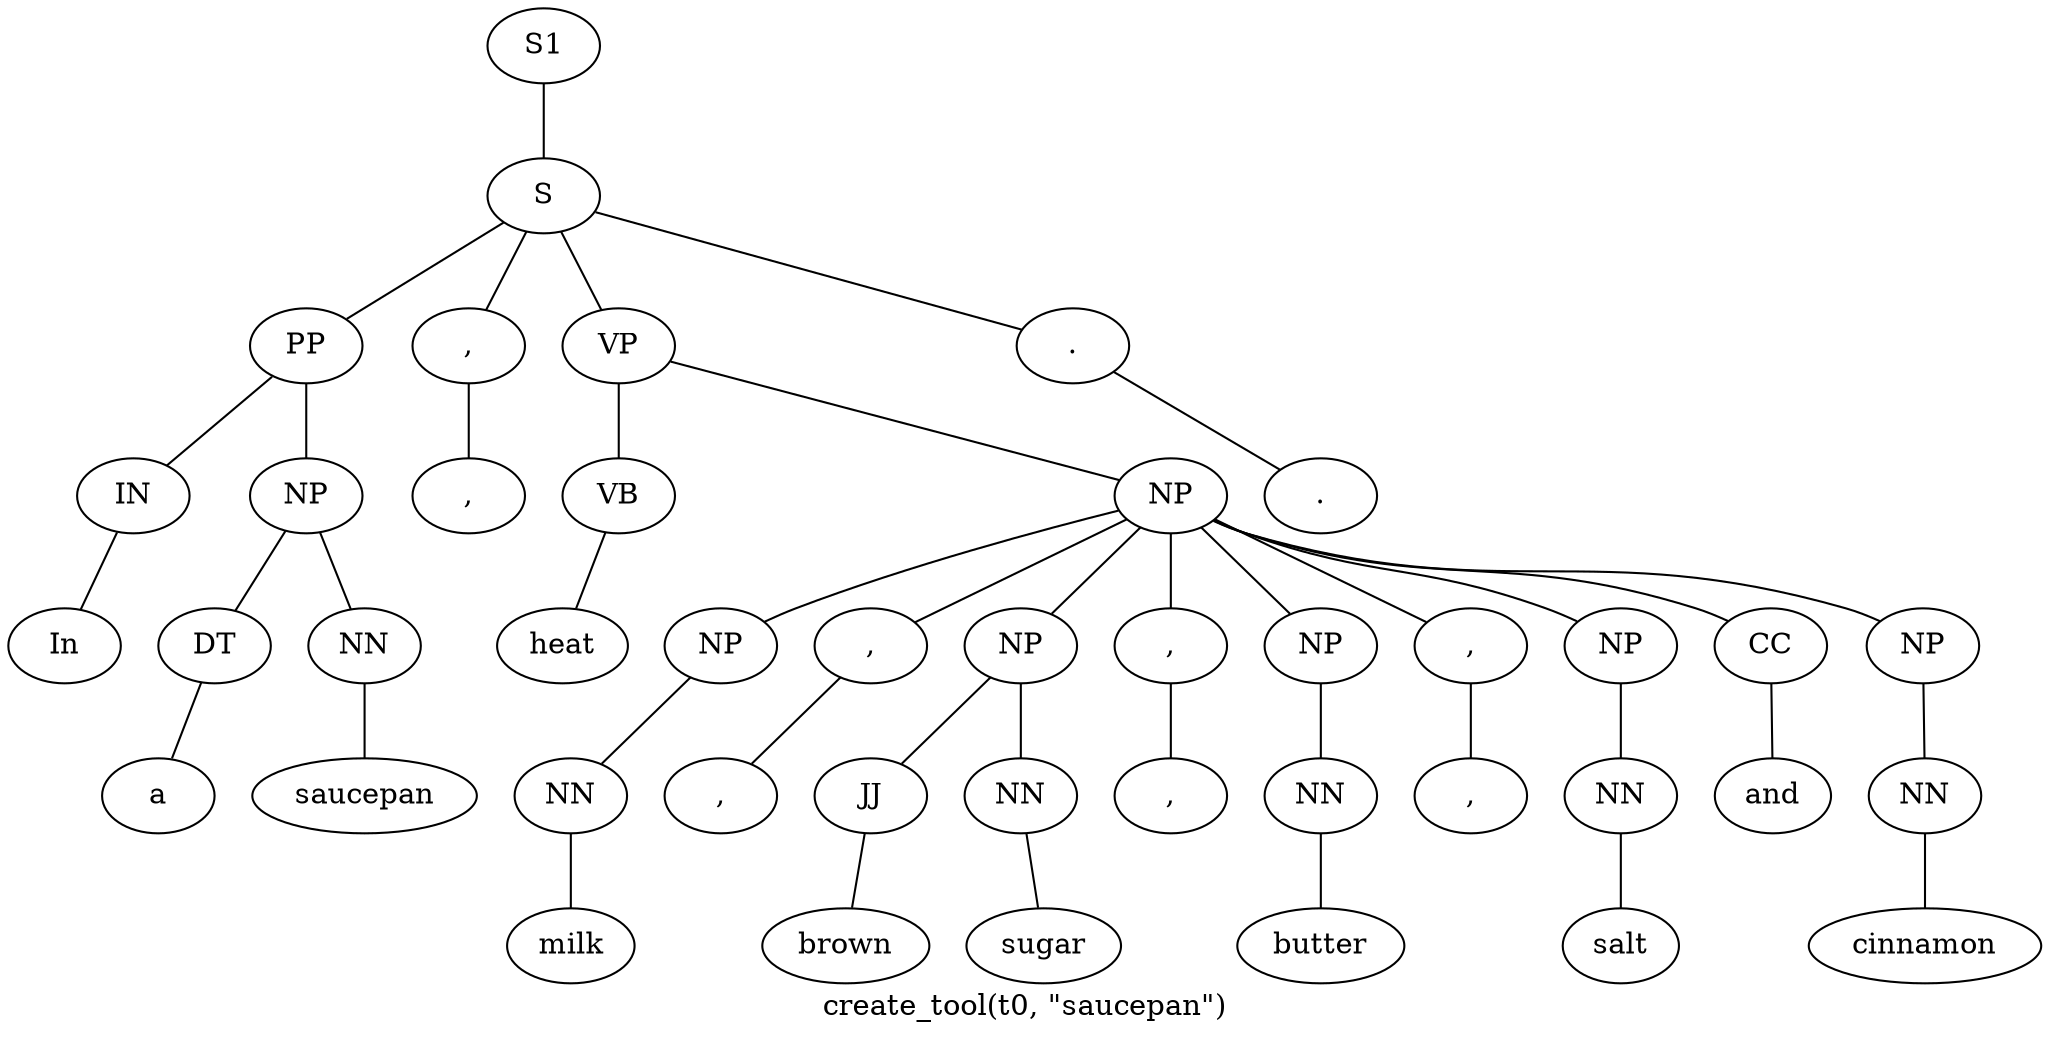 graph SyntaxGraph {
	label = "create_tool(t0, \"saucepan\")";
	Node0 [label="S1"];
	Node1 [label="S"];
	Node2 [label="PP"];
	Node3 [label="IN"];
	Node4 [label="In"];
	Node5 [label="NP"];
	Node6 [label="DT"];
	Node7 [label="a"];
	Node8 [label="NN"];
	Node9 [label="saucepan"];
	Node10 [label=","];
	Node11 [label=","];
	Node12 [label="VP"];
	Node13 [label="VB"];
	Node14 [label="heat"];
	Node15 [label="NP"];
	Node16 [label="NP"];
	Node17 [label="NN"];
	Node18 [label="milk"];
	Node19 [label=","];
	Node20 [label=","];
	Node21 [label="NP"];
	Node22 [label="JJ"];
	Node23 [label="brown"];
	Node24 [label="NN"];
	Node25 [label="sugar"];
	Node26 [label=","];
	Node27 [label=","];
	Node28 [label="NP"];
	Node29 [label="NN"];
	Node30 [label="butter"];
	Node31 [label=","];
	Node32 [label=","];
	Node33 [label="NP"];
	Node34 [label="NN"];
	Node35 [label="salt"];
	Node36 [label="CC"];
	Node37 [label="and"];
	Node38 [label="NP"];
	Node39 [label="NN"];
	Node40 [label="cinnamon"];
	Node41 [label="."];
	Node42 [label="."];

	Node0 -- Node1;
	Node1 -- Node2;
	Node1 -- Node10;
	Node1 -- Node12;
	Node1 -- Node41;
	Node2 -- Node3;
	Node2 -- Node5;
	Node3 -- Node4;
	Node5 -- Node6;
	Node5 -- Node8;
	Node6 -- Node7;
	Node8 -- Node9;
	Node10 -- Node11;
	Node12 -- Node13;
	Node12 -- Node15;
	Node13 -- Node14;
	Node15 -- Node16;
	Node15 -- Node19;
	Node15 -- Node21;
	Node15 -- Node26;
	Node15 -- Node28;
	Node15 -- Node31;
	Node15 -- Node33;
	Node15 -- Node36;
	Node15 -- Node38;
	Node16 -- Node17;
	Node17 -- Node18;
	Node19 -- Node20;
	Node21 -- Node22;
	Node21 -- Node24;
	Node22 -- Node23;
	Node24 -- Node25;
	Node26 -- Node27;
	Node28 -- Node29;
	Node29 -- Node30;
	Node31 -- Node32;
	Node33 -- Node34;
	Node34 -- Node35;
	Node36 -- Node37;
	Node38 -- Node39;
	Node39 -- Node40;
	Node41 -- Node42;
}